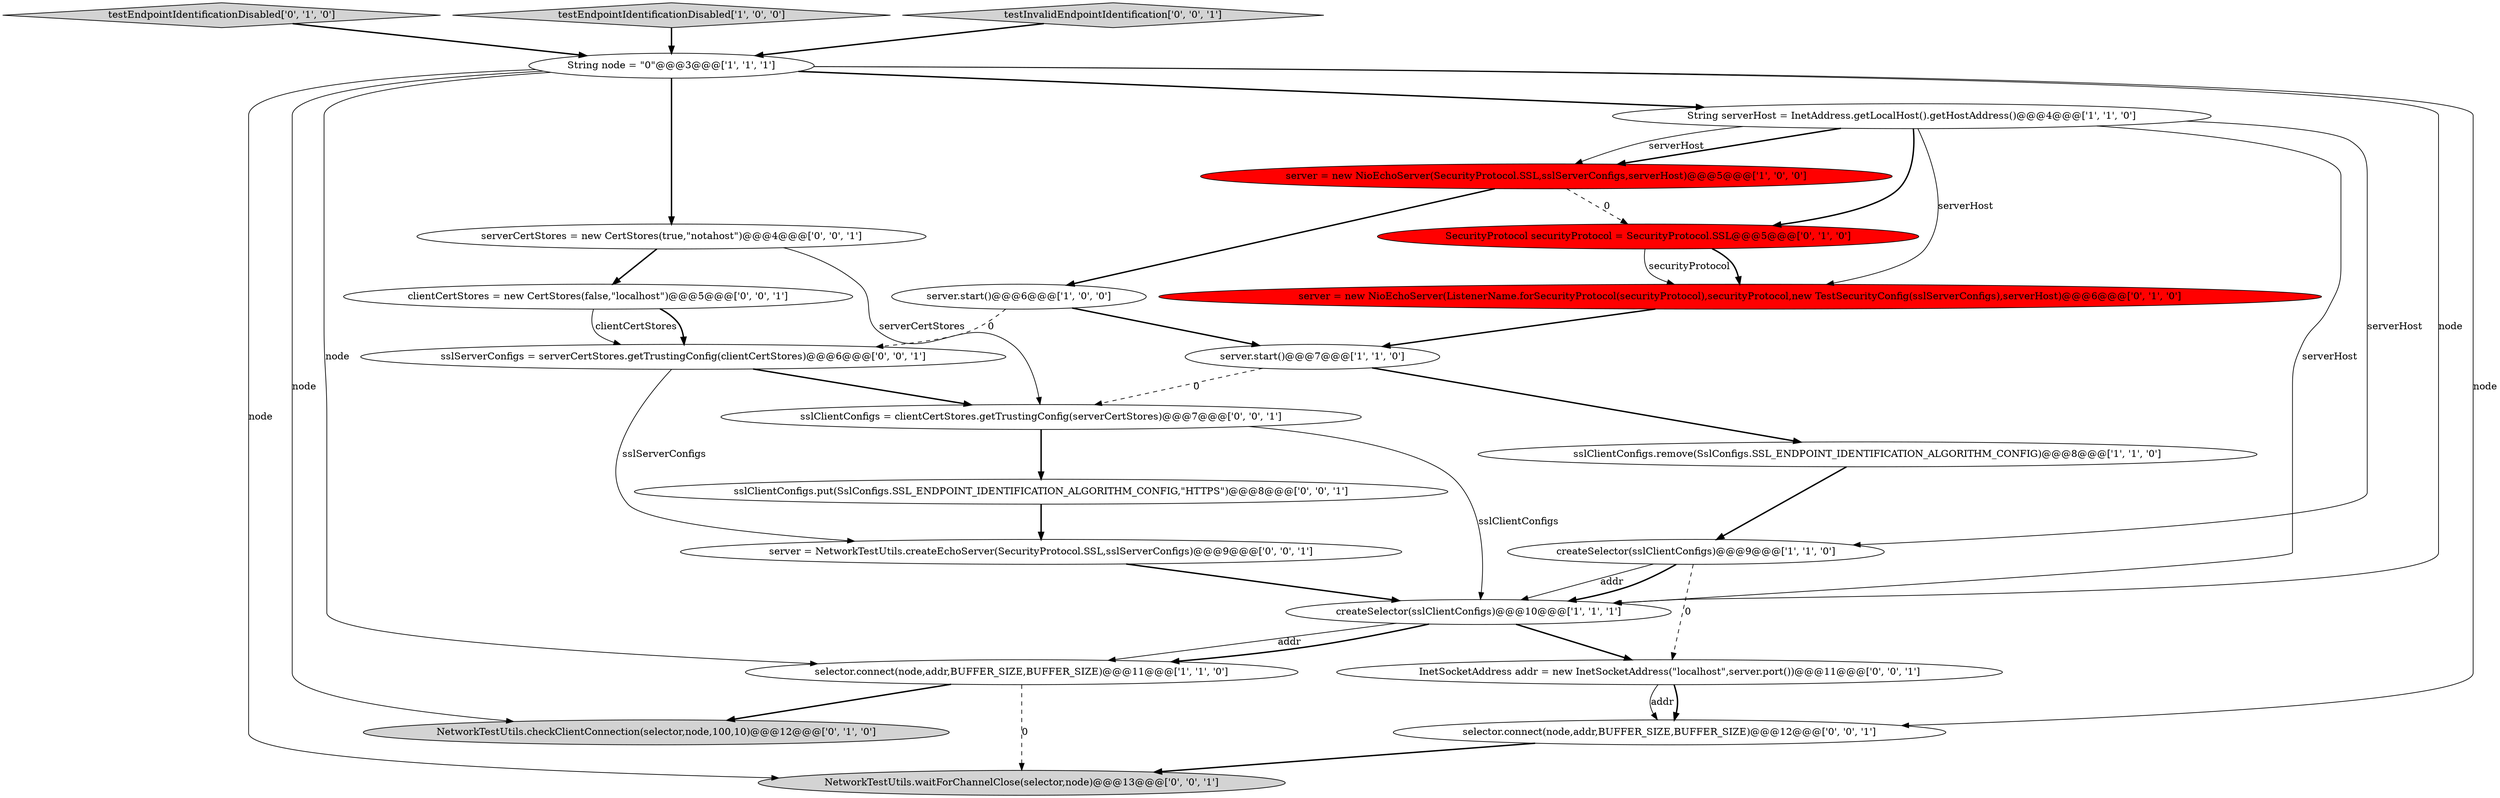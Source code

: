 digraph {
17 [style = filled, label = "InetSocketAddress addr = new InetSocketAddress(\"localhost\",server.port())@@@11@@@['0', '0', '1']", fillcolor = white, shape = ellipse image = "AAA0AAABBB3BBB"];
22 [style = filled, label = "sslClientConfigs = clientCertStores.getTrustingConfig(serverCertStores)@@@7@@@['0', '0', '1']", fillcolor = white, shape = ellipse image = "AAA0AAABBB3BBB"];
10 [style = filled, label = "testEndpointIdentificationDisabled['0', '1', '0']", fillcolor = lightgray, shape = diamond image = "AAA0AAABBB2BBB"];
15 [style = filled, label = "server = NetworkTestUtils.createEchoServer(SecurityProtocol.SSL,sslServerConfigs)@@@9@@@['0', '0', '1']", fillcolor = white, shape = ellipse image = "AAA0AAABBB3BBB"];
4 [style = filled, label = "testEndpointIdentificationDisabled['1', '0', '0']", fillcolor = lightgray, shape = diamond image = "AAA0AAABBB1BBB"];
5 [style = filled, label = "server.start()@@@7@@@['1', '1', '0']", fillcolor = white, shape = ellipse image = "AAA0AAABBB1BBB"];
9 [style = filled, label = "createSelector(sslClientConfigs)@@@10@@@['1', '1', '1']", fillcolor = white, shape = ellipse image = "AAA0AAABBB1BBB"];
12 [style = filled, label = "NetworkTestUtils.checkClientConnection(selector,node,100,10)@@@12@@@['0', '1', '0']", fillcolor = lightgray, shape = ellipse image = "AAA0AAABBB2BBB"];
21 [style = filled, label = "sslServerConfigs = serverCertStores.getTrustingConfig(clientCertStores)@@@6@@@['0', '0', '1']", fillcolor = white, shape = ellipse image = "AAA0AAABBB3BBB"];
16 [style = filled, label = "serverCertStores = new CertStores(true,\"notahost\")@@@4@@@['0', '0', '1']", fillcolor = white, shape = ellipse image = "AAA0AAABBB3BBB"];
20 [style = filled, label = "NetworkTestUtils.waitForChannelClose(selector,node)@@@13@@@['0', '0', '1']", fillcolor = lightgray, shape = ellipse image = "AAA0AAABBB3BBB"];
6 [style = filled, label = "sslClientConfigs.remove(SslConfigs.SSL_ENDPOINT_IDENTIFICATION_ALGORITHM_CONFIG)@@@8@@@['1', '1', '0']", fillcolor = white, shape = ellipse image = "AAA0AAABBB1BBB"];
3 [style = filled, label = "String node = \"0\"@@@3@@@['1', '1', '1']", fillcolor = white, shape = ellipse image = "AAA0AAABBB1BBB"];
13 [style = filled, label = "server = new NioEchoServer(ListenerName.forSecurityProtocol(securityProtocol),securityProtocol,new TestSecurityConfig(sslServerConfigs),serverHost)@@@6@@@['0', '1', '0']", fillcolor = red, shape = ellipse image = "AAA1AAABBB2BBB"];
14 [style = filled, label = "sslClientConfigs.put(SslConfigs.SSL_ENDPOINT_IDENTIFICATION_ALGORITHM_CONFIG,\"HTTPS\")@@@8@@@['0', '0', '1']", fillcolor = white, shape = ellipse image = "AAA0AAABBB3BBB"];
18 [style = filled, label = "clientCertStores = new CertStores(false,\"localhost\")@@@5@@@['0', '0', '1']", fillcolor = white, shape = ellipse image = "AAA0AAABBB3BBB"];
2 [style = filled, label = "server.start()@@@6@@@['1', '0', '0']", fillcolor = white, shape = ellipse image = "AAA0AAABBB1BBB"];
8 [style = filled, label = "server = new NioEchoServer(SecurityProtocol.SSL,sslServerConfigs,serverHost)@@@5@@@['1', '0', '0']", fillcolor = red, shape = ellipse image = "AAA1AAABBB1BBB"];
11 [style = filled, label = "SecurityProtocol securityProtocol = SecurityProtocol.SSL@@@5@@@['0', '1', '0']", fillcolor = red, shape = ellipse image = "AAA1AAABBB2BBB"];
0 [style = filled, label = "selector.connect(node,addr,BUFFER_SIZE,BUFFER_SIZE)@@@11@@@['1', '1', '0']", fillcolor = white, shape = ellipse image = "AAA0AAABBB1BBB"];
7 [style = filled, label = "createSelector(sslClientConfigs)@@@9@@@['1', '1', '0']", fillcolor = white, shape = ellipse image = "AAA0AAABBB1BBB"];
23 [style = filled, label = "testInvalidEndpointIdentification['0', '0', '1']", fillcolor = lightgray, shape = diamond image = "AAA0AAABBB3BBB"];
1 [style = filled, label = "String serverHost = InetAddress.getLocalHost().getHostAddress()@@@4@@@['1', '1', '0']", fillcolor = white, shape = ellipse image = "AAA0AAABBB1BBB"];
19 [style = filled, label = "selector.connect(node,addr,BUFFER_SIZE,BUFFER_SIZE)@@@12@@@['0', '0', '1']", fillcolor = white, shape = ellipse image = "AAA0AAABBB3BBB"];
3->19 [style = solid, label="node"];
4->3 [style = bold, label=""];
9->0 [style = solid, label="addr"];
16->18 [style = bold, label=""];
7->9 [style = solid, label="addr"];
1->8 [style = bold, label=""];
3->20 [style = solid, label="node"];
9->0 [style = bold, label=""];
3->1 [style = bold, label=""];
1->7 [style = solid, label="serverHost"];
7->17 [style = dashed, label="0"];
18->21 [style = solid, label="clientCertStores"];
19->20 [style = bold, label=""];
0->12 [style = bold, label=""];
10->3 [style = bold, label=""];
9->17 [style = bold, label=""];
3->0 [style = solid, label="node"];
23->3 [style = bold, label=""];
3->16 [style = bold, label=""];
0->20 [style = dashed, label="0"];
17->19 [style = bold, label=""];
1->8 [style = solid, label="serverHost"];
1->11 [style = bold, label=""];
7->9 [style = bold, label=""];
21->15 [style = solid, label="sslServerConfigs"];
5->6 [style = bold, label=""];
3->9 [style = solid, label="node"];
8->2 [style = bold, label=""];
11->13 [style = solid, label="securityProtocol"];
2->21 [style = dashed, label="0"];
21->22 [style = bold, label=""];
15->9 [style = bold, label=""];
3->12 [style = solid, label="node"];
11->13 [style = bold, label=""];
1->9 [style = solid, label="serverHost"];
13->5 [style = bold, label=""];
14->15 [style = bold, label=""];
17->19 [style = solid, label="addr"];
18->21 [style = bold, label=""];
8->11 [style = dashed, label="0"];
6->7 [style = bold, label=""];
22->14 [style = bold, label=""];
1->13 [style = solid, label="serverHost"];
16->22 [style = solid, label="serverCertStores"];
22->9 [style = solid, label="sslClientConfigs"];
2->5 [style = bold, label=""];
5->22 [style = dashed, label="0"];
}
